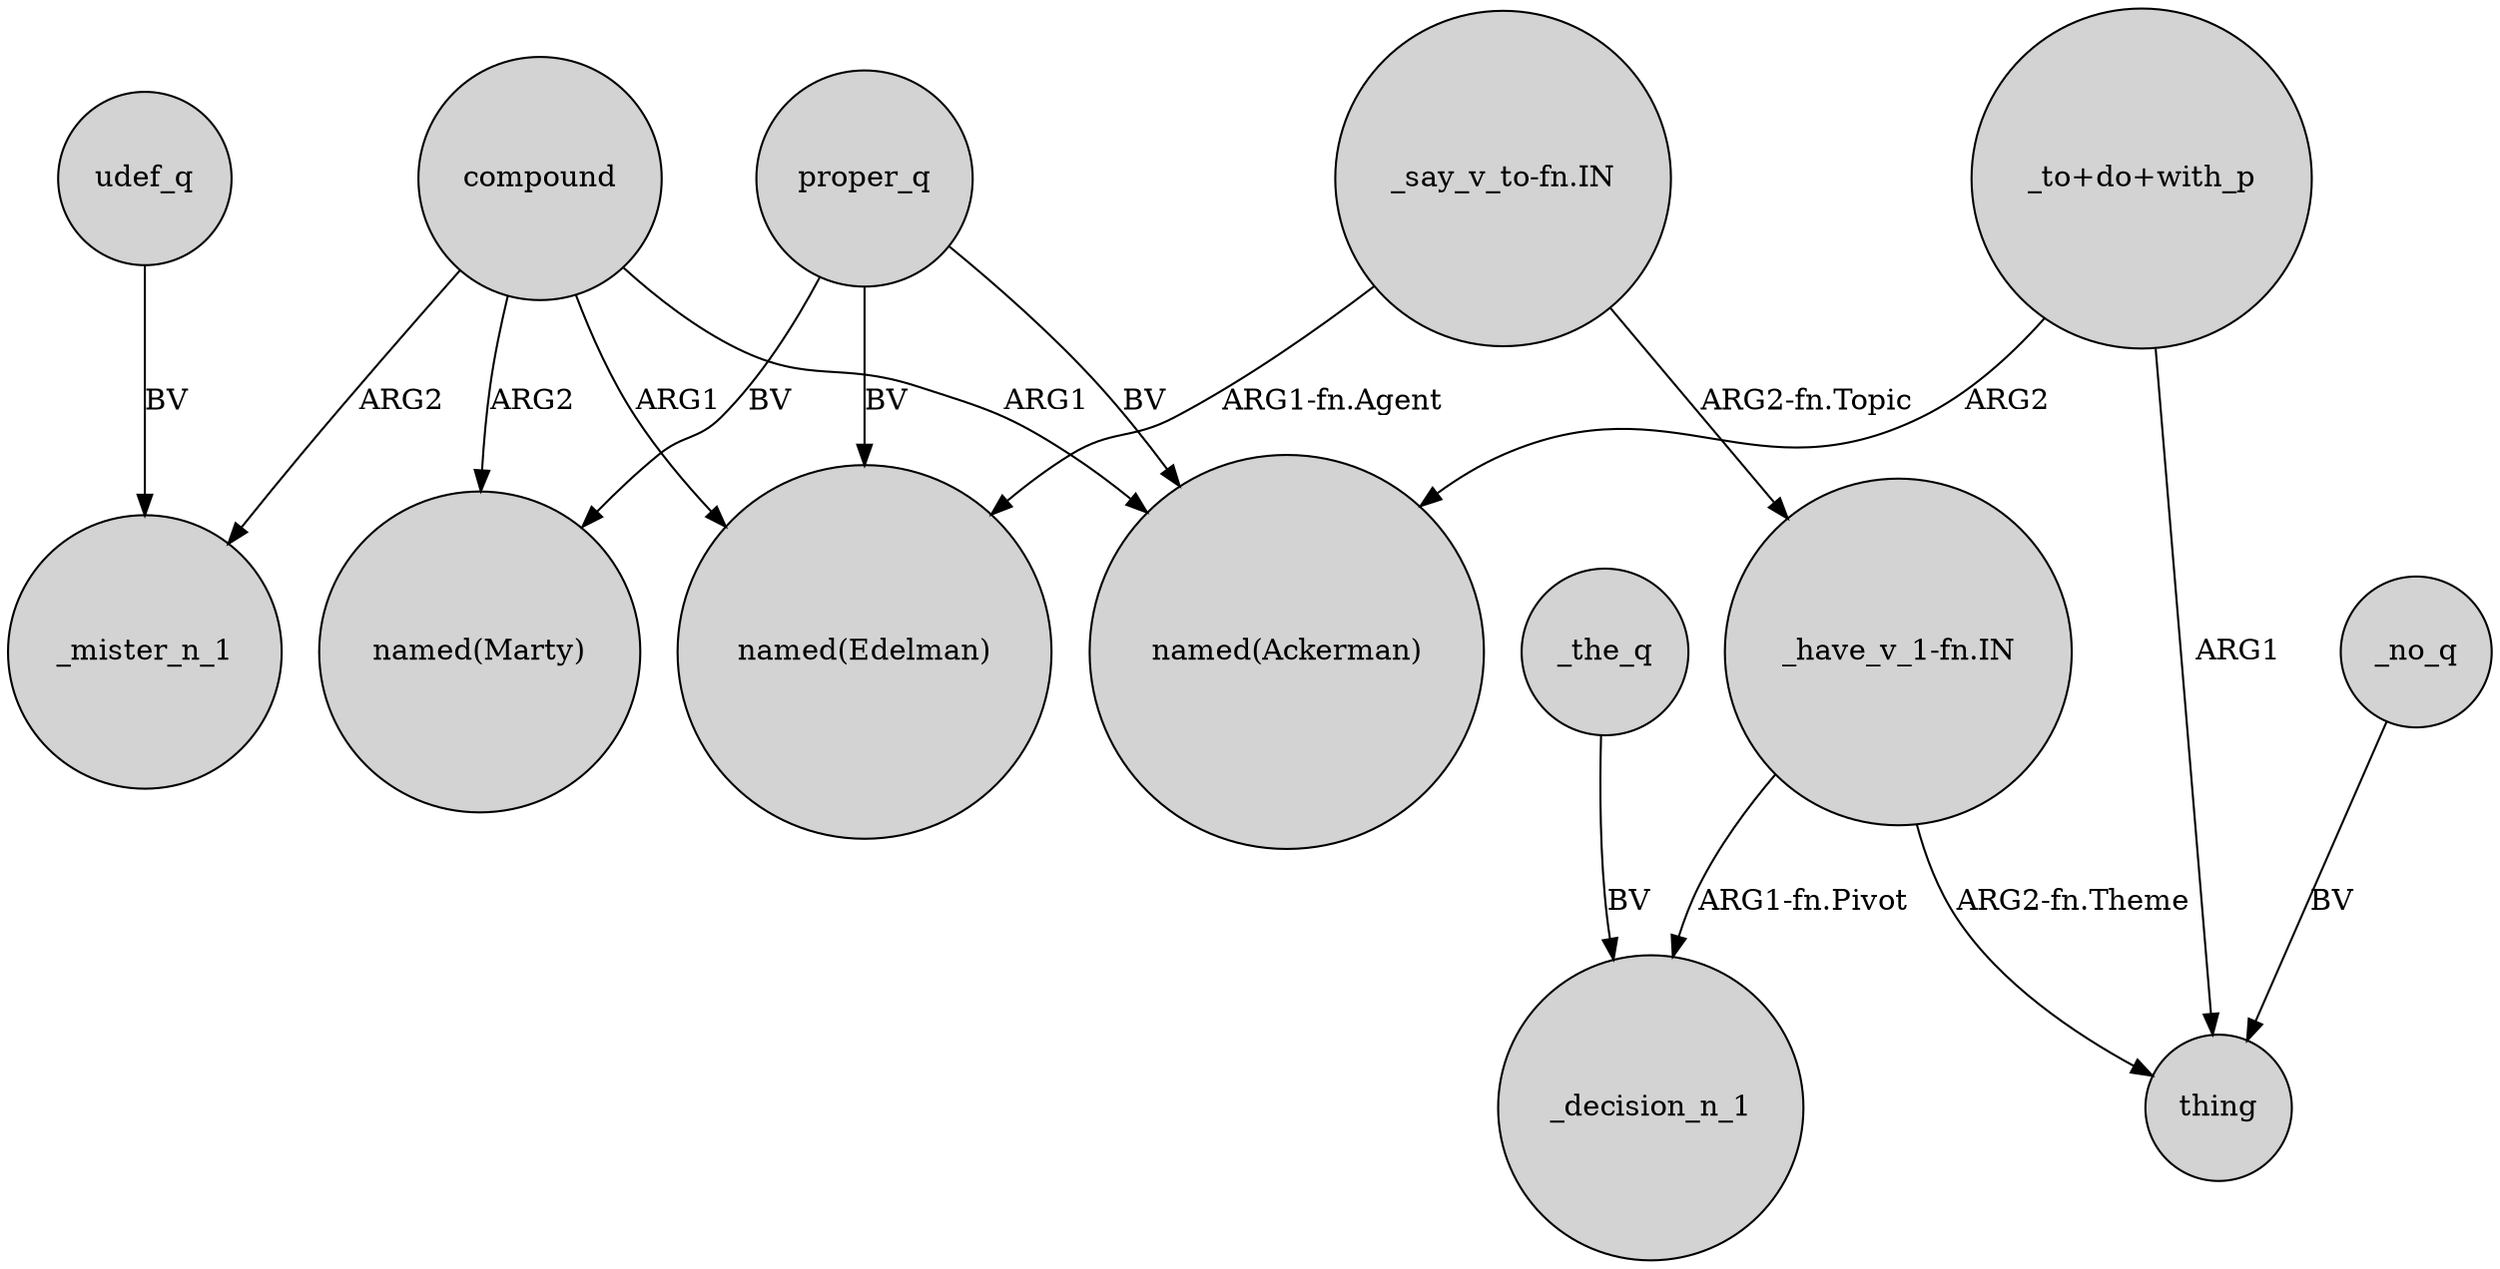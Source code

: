 digraph {
	node [shape=circle style=filled]
	udef_q -> _mister_n_1 [label=BV]
	"_say_v_to-fn.IN" -> "_have_v_1-fn.IN" [label="ARG2-fn.Topic"]
	_the_q -> _decision_n_1 [label=BV]
	proper_q -> "named(Marty)" [label=BV]
	"_have_v_1-fn.IN" -> _decision_n_1 [label="ARG1-fn.Pivot"]
	compound -> "named(Edelman)" [label=ARG1]
	_no_q -> thing [label=BV]
	compound -> "named(Marty)" [label=ARG2]
	"_say_v_to-fn.IN" -> "named(Edelman)" [label="ARG1-fn.Agent"]
	"_have_v_1-fn.IN" -> thing [label="ARG2-fn.Theme"]
	proper_q -> "named(Edelman)" [label=BV]
	compound -> "named(Ackerman)" [label=ARG1]
	"_to+do+with_p" -> thing [label=ARG1]
	compound -> _mister_n_1 [label=ARG2]
	proper_q -> "named(Ackerman)" [label=BV]
	"_to+do+with_p" -> "named(Ackerman)" [label=ARG2]
}
